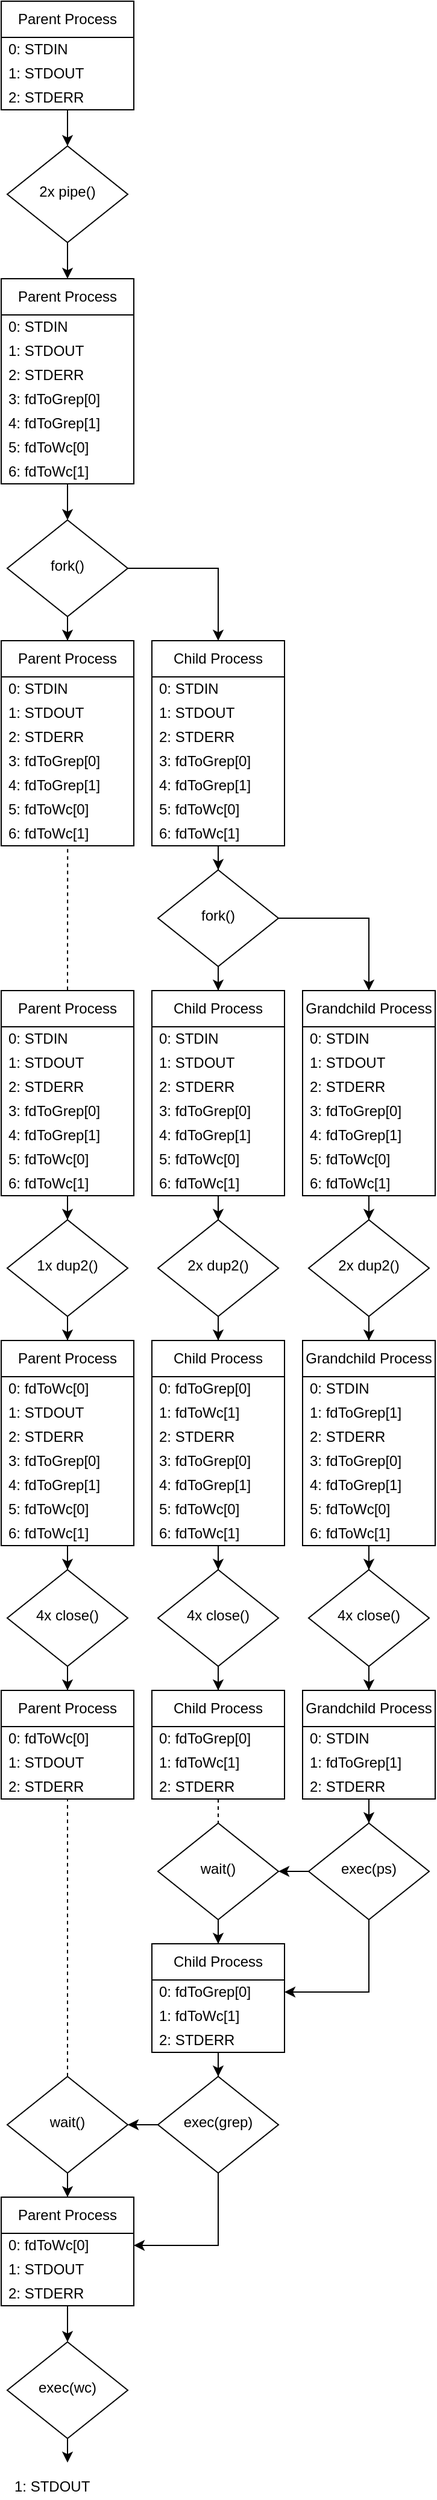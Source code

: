 <mxfile version="24.6.4" type="device">
  <diagram id="C5RBs43oDa-KdzZeNtuy" name="Page-1">
    <mxGraphModel dx="1421" dy="884" grid="1" gridSize="10" guides="1" tooltips="1" connect="1" arrows="1" fold="1" page="1" pageScale="1" pageWidth="827" pageHeight="1169" math="0" shadow="0">
      <root>
        <mxCell id="WIyWlLk6GJQsqaUBKTNV-0" />
        <mxCell id="WIyWlLk6GJQsqaUBKTNV-1" parent="WIyWlLk6GJQsqaUBKTNV-0" />
        <mxCell id="pGIMNmACJ1Vb4tNI5r7O-77" style="edgeStyle=orthogonalEdgeStyle;rounded=0;orthogonalLoop=1;jettySize=auto;html=1;entryX=0.5;entryY=0;entryDx=0;entryDy=0;" edge="1" parent="WIyWlLk6GJQsqaUBKTNV-1" source="WIyWlLk6GJQsqaUBKTNV-10" target="pGIMNmACJ1Vb4tNI5r7O-69">
          <mxGeometry relative="1" as="geometry" />
        </mxCell>
        <mxCell id="pGIMNmACJ1Vb4tNI5r7O-78" style="edgeStyle=orthogonalEdgeStyle;rounded=0;orthogonalLoop=1;jettySize=auto;html=1;entryX=0.5;entryY=0;entryDx=0;entryDy=0;" edge="1" parent="WIyWlLk6GJQsqaUBKTNV-1" source="WIyWlLk6GJQsqaUBKTNV-10" target="pGIMNmACJ1Vb4tNI5r7O-61">
          <mxGeometry relative="1" as="geometry" />
        </mxCell>
        <mxCell id="WIyWlLk6GJQsqaUBKTNV-10" value="fork()" style="rhombus;whiteSpace=wrap;html=1;shadow=0;fontFamily=Helvetica;fontSize=12;align=center;strokeWidth=1;spacing=6;spacingTop=-4;" parent="WIyWlLk6GJQsqaUBKTNV-1" vertex="1">
          <mxGeometry x="20" y="440" width="100" height="80" as="geometry" />
        </mxCell>
        <mxCell id="pGIMNmACJ1Vb4tNI5r7O-79" style="edgeStyle=orthogonalEdgeStyle;rounded=0;orthogonalLoop=1;jettySize=auto;html=1;entryX=0.5;entryY=0;entryDx=0;entryDy=0;" edge="1" parent="WIyWlLk6GJQsqaUBKTNV-1" source="pGIMNmACJ1Vb4tNI5r7O-22" target="pGIMNmACJ1Vb4tNI5r7O-33">
          <mxGeometry relative="1" as="geometry" />
        </mxCell>
        <mxCell id="pGIMNmACJ1Vb4tNI5r7O-22" value="2x pipe() " style="rhombus;whiteSpace=wrap;html=1;shadow=0;fontFamily=Helvetica;fontSize=12;align=center;strokeWidth=1;spacing=6;spacingTop=-4;" vertex="1" parent="WIyWlLk6GJQsqaUBKTNV-1">
          <mxGeometry x="20" y="130" width="100" height="80" as="geometry" />
        </mxCell>
        <mxCell id="pGIMNmACJ1Vb4tNI5r7O-60" style="edgeStyle=orthogonalEdgeStyle;rounded=0;orthogonalLoop=1;jettySize=auto;html=1;entryX=0.5;entryY=0;entryDx=0;entryDy=0;" edge="1" parent="WIyWlLk6GJQsqaUBKTNV-1" source="pGIMNmACJ1Vb4tNI5r7O-33" target="WIyWlLk6GJQsqaUBKTNV-10">
          <mxGeometry relative="1" as="geometry" />
        </mxCell>
        <mxCell id="pGIMNmACJ1Vb4tNI5r7O-33" value="Parent Process" style="swimlane;fontStyle=0;childLayout=stackLayout;horizontal=1;startSize=30;horizontalStack=0;resizeParent=1;resizeParentMax=0;resizeLast=0;collapsible=1;marginBottom=0;whiteSpace=wrap;html=1;" vertex="1" parent="WIyWlLk6GJQsqaUBKTNV-1">
          <mxGeometry x="15" y="240" width="110" height="170" as="geometry">
            <mxRectangle x="444" y="170" width="120" height="30" as="alternateBounds" />
          </mxGeometry>
        </mxCell>
        <mxCell id="pGIMNmACJ1Vb4tNI5r7O-34" value="&lt;div align=&quot;right&quot;&gt;0: STDIN&lt;br&gt;&lt;/div&gt;" style="text;strokeColor=none;fillColor=none;align=left;verticalAlign=middle;spacingLeft=4;spacingRight=4;overflow=hidden;points=[[0,0.5],[1,0.5]];portConstraint=eastwest;rotatable=0;whiteSpace=wrap;html=1;" vertex="1" parent="pGIMNmACJ1Vb4tNI5r7O-33">
          <mxGeometry y="30" width="110" height="20" as="geometry" />
        </mxCell>
        <mxCell id="pGIMNmACJ1Vb4tNI5r7O-36" value="1: STDOUT" style="text;strokeColor=none;fillColor=none;align=left;verticalAlign=middle;spacingLeft=4;spacingRight=4;overflow=hidden;points=[[0,0.5],[1,0.5]];portConstraint=eastwest;rotatable=0;whiteSpace=wrap;html=1;" vertex="1" parent="pGIMNmACJ1Vb4tNI5r7O-33">
          <mxGeometry y="50" width="110" height="20" as="geometry" />
        </mxCell>
        <mxCell id="pGIMNmACJ1Vb4tNI5r7O-37" value="2: STDERR" style="text;strokeColor=none;fillColor=none;align=left;verticalAlign=middle;spacingLeft=4;spacingRight=4;overflow=hidden;points=[[0,0.5],[1,0.5]];portConstraint=eastwest;rotatable=0;whiteSpace=wrap;html=1;" vertex="1" parent="pGIMNmACJ1Vb4tNI5r7O-33">
          <mxGeometry y="70" width="110" height="20" as="geometry" />
        </mxCell>
        <mxCell id="pGIMNmACJ1Vb4tNI5r7O-43" value="3: fdToGrep[0]" style="text;strokeColor=none;fillColor=none;align=left;verticalAlign=middle;spacingLeft=4;spacingRight=4;overflow=hidden;points=[[0,0.5],[1,0.5]];portConstraint=eastwest;rotatable=0;whiteSpace=wrap;html=1;" vertex="1" parent="pGIMNmACJ1Vb4tNI5r7O-33">
          <mxGeometry y="90" width="110" height="20" as="geometry" />
        </mxCell>
        <mxCell id="pGIMNmACJ1Vb4tNI5r7O-49" value="4: fdToGrep[1]" style="text;strokeColor=none;fillColor=none;align=left;verticalAlign=middle;spacingLeft=4;spacingRight=4;overflow=hidden;points=[[0,0.5],[1,0.5]];portConstraint=eastwest;rotatable=0;whiteSpace=wrap;html=1;" vertex="1" parent="pGIMNmACJ1Vb4tNI5r7O-33">
          <mxGeometry y="110" width="110" height="20" as="geometry" />
        </mxCell>
        <mxCell id="pGIMNmACJ1Vb4tNI5r7O-56" value="5: fdToWc[0]" style="text;strokeColor=none;fillColor=none;align=left;verticalAlign=middle;spacingLeft=4;spacingRight=4;overflow=hidden;points=[[0,0.5],[1,0.5]];portConstraint=eastwest;rotatable=0;whiteSpace=wrap;html=1;" vertex="1" parent="pGIMNmACJ1Vb4tNI5r7O-33">
          <mxGeometry y="130" width="110" height="20" as="geometry" />
        </mxCell>
        <mxCell id="pGIMNmACJ1Vb4tNI5r7O-57" value="6: fdToWc[1]" style="text;strokeColor=none;fillColor=none;align=left;verticalAlign=middle;spacingLeft=4;spacingRight=4;overflow=hidden;points=[[0,0.5],[1,0.5]];portConstraint=eastwest;rotatable=0;whiteSpace=wrap;html=1;" vertex="1" parent="pGIMNmACJ1Vb4tNI5r7O-33">
          <mxGeometry y="150" width="110" height="20" as="geometry" />
        </mxCell>
        <mxCell id="pGIMNmACJ1Vb4tNI5r7O-42" style="edgeStyle=orthogonalEdgeStyle;rounded=0;orthogonalLoop=1;jettySize=auto;html=1;entryX=0.5;entryY=0;entryDx=0;entryDy=0;" edge="1" parent="WIyWlLk6GJQsqaUBKTNV-1" source="pGIMNmACJ1Vb4tNI5r7O-38" target="pGIMNmACJ1Vb4tNI5r7O-22">
          <mxGeometry relative="1" as="geometry" />
        </mxCell>
        <mxCell id="pGIMNmACJ1Vb4tNI5r7O-38" value="Parent Process" style="swimlane;fontStyle=0;childLayout=stackLayout;horizontal=1;startSize=30;horizontalStack=0;resizeParent=1;resizeParentMax=0;resizeLast=0;collapsible=1;marginBottom=0;whiteSpace=wrap;html=1;" vertex="1" parent="WIyWlLk6GJQsqaUBKTNV-1">
          <mxGeometry x="15" y="10" width="110" height="90" as="geometry">
            <mxRectangle x="444" y="170" width="120" height="30" as="alternateBounds" />
          </mxGeometry>
        </mxCell>
        <mxCell id="pGIMNmACJ1Vb4tNI5r7O-39" value="&lt;div align=&quot;right&quot;&gt;0: STDIN&lt;br&gt;&lt;/div&gt;" style="text;strokeColor=none;fillColor=none;align=left;verticalAlign=middle;spacingLeft=4;spacingRight=4;overflow=hidden;points=[[0,0.5],[1,0.5]];portConstraint=eastwest;rotatable=0;whiteSpace=wrap;html=1;" vertex="1" parent="pGIMNmACJ1Vb4tNI5r7O-38">
          <mxGeometry y="30" width="110" height="20" as="geometry" />
        </mxCell>
        <mxCell id="pGIMNmACJ1Vb4tNI5r7O-40" value="1: STDOUT" style="text;strokeColor=none;fillColor=none;align=left;verticalAlign=middle;spacingLeft=4;spacingRight=4;overflow=hidden;points=[[0,0.5],[1,0.5]];portConstraint=eastwest;rotatable=0;whiteSpace=wrap;html=1;" vertex="1" parent="pGIMNmACJ1Vb4tNI5r7O-38">
          <mxGeometry y="50" width="110" height="20" as="geometry" />
        </mxCell>
        <mxCell id="pGIMNmACJ1Vb4tNI5r7O-41" value="2: STDERR" style="text;strokeColor=none;fillColor=none;align=left;verticalAlign=middle;spacingLeft=4;spacingRight=4;overflow=hidden;points=[[0,0.5],[1,0.5]];portConstraint=eastwest;rotatable=0;whiteSpace=wrap;html=1;" vertex="1" parent="pGIMNmACJ1Vb4tNI5r7O-38">
          <mxGeometry y="70" width="110" height="20" as="geometry" />
        </mxCell>
        <mxCell id="pGIMNmACJ1Vb4tNI5r7O-61" value="Parent Process" style="swimlane;fontStyle=0;childLayout=stackLayout;horizontal=1;startSize=30;horizontalStack=0;resizeParent=1;resizeParentMax=0;resizeLast=0;collapsible=1;marginBottom=0;whiteSpace=wrap;html=1;" vertex="1" parent="WIyWlLk6GJQsqaUBKTNV-1">
          <mxGeometry x="15" y="540" width="110" height="170" as="geometry">
            <mxRectangle x="444" y="170" width="120" height="30" as="alternateBounds" />
          </mxGeometry>
        </mxCell>
        <mxCell id="pGIMNmACJ1Vb4tNI5r7O-62" value="&lt;div align=&quot;right&quot;&gt;0: STDIN&lt;br&gt;&lt;/div&gt;" style="text;strokeColor=none;fillColor=none;align=left;verticalAlign=middle;spacingLeft=4;spacingRight=4;overflow=hidden;points=[[0,0.5],[1,0.5]];portConstraint=eastwest;rotatable=0;whiteSpace=wrap;html=1;" vertex="1" parent="pGIMNmACJ1Vb4tNI5r7O-61">
          <mxGeometry y="30" width="110" height="20" as="geometry" />
        </mxCell>
        <mxCell id="pGIMNmACJ1Vb4tNI5r7O-63" value="1: STDOUT" style="text;strokeColor=none;fillColor=none;align=left;verticalAlign=middle;spacingLeft=4;spacingRight=4;overflow=hidden;points=[[0,0.5],[1,0.5]];portConstraint=eastwest;rotatable=0;whiteSpace=wrap;html=1;" vertex="1" parent="pGIMNmACJ1Vb4tNI5r7O-61">
          <mxGeometry y="50" width="110" height="20" as="geometry" />
        </mxCell>
        <mxCell id="pGIMNmACJ1Vb4tNI5r7O-64" value="2: STDERR" style="text;strokeColor=none;fillColor=none;align=left;verticalAlign=middle;spacingLeft=4;spacingRight=4;overflow=hidden;points=[[0,0.5],[1,0.5]];portConstraint=eastwest;rotatable=0;whiteSpace=wrap;html=1;" vertex="1" parent="pGIMNmACJ1Vb4tNI5r7O-61">
          <mxGeometry y="70" width="110" height="20" as="geometry" />
        </mxCell>
        <mxCell id="pGIMNmACJ1Vb4tNI5r7O-65" value="3: fdToGrep[0]" style="text;strokeColor=none;fillColor=none;align=left;verticalAlign=middle;spacingLeft=4;spacingRight=4;overflow=hidden;points=[[0,0.5],[1,0.5]];portConstraint=eastwest;rotatable=0;whiteSpace=wrap;html=1;" vertex="1" parent="pGIMNmACJ1Vb4tNI5r7O-61">
          <mxGeometry y="90" width="110" height="20" as="geometry" />
        </mxCell>
        <mxCell id="pGIMNmACJ1Vb4tNI5r7O-66" value="4: fdToGrep[1]" style="text;strokeColor=none;fillColor=none;align=left;verticalAlign=middle;spacingLeft=4;spacingRight=4;overflow=hidden;points=[[0,0.5],[1,0.5]];portConstraint=eastwest;rotatable=0;whiteSpace=wrap;html=1;" vertex="1" parent="pGIMNmACJ1Vb4tNI5r7O-61">
          <mxGeometry y="110" width="110" height="20" as="geometry" />
        </mxCell>
        <mxCell id="pGIMNmACJ1Vb4tNI5r7O-67" value="5: fdToWc[0]" style="text;strokeColor=none;fillColor=none;align=left;verticalAlign=middle;spacingLeft=4;spacingRight=4;overflow=hidden;points=[[0,0.5],[1,0.5]];portConstraint=eastwest;rotatable=0;whiteSpace=wrap;html=1;" vertex="1" parent="pGIMNmACJ1Vb4tNI5r7O-61">
          <mxGeometry y="130" width="110" height="20" as="geometry" />
        </mxCell>
        <mxCell id="pGIMNmACJ1Vb4tNI5r7O-68" value="6: fdToWc[1]" style="text;strokeColor=none;fillColor=none;align=left;verticalAlign=middle;spacingLeft=4;spacingRight=4;overflow=hidden;points=[[0,0.5],[1,0.5]];portConstraint=eastwest;rotatable=0;whiteSpace=wrap;html=1;" vertex="1" parent="pGIMNmACJ1Vb4tNI5r7O-61">
          <mxGeometry y="150" width="110" height="20" as="geometry" />
        </mxCell>
        <mxCell id="pGIMNmACJ1Vb4tNI5r7O-101" style="edgeStyle=orthogonalEdgeStyle;rounded=0;orthogonalLoop=1;jettySize=auto;html=1;entryX=0.5;entryY=0;entryDx=0;entryDy=0;" edge="1" parent="WIyWlLk6GJQsqaUBKTNV-1" source="pGIMNmACJ1Vb4tNI5r7O-69" target="pGIMNmACJ1Vb4tNI5r7O-84">
          <mxGeometry relative="1" as="geometry" />
        </mxCell>
        <mxCell id="pGIMNmACJ1Vb4tNI5r7O-69" value="Child Process" style="swimlane;fontStyle=0;childLayout=stackLayout;horizontal=1;startSize=30;horizontalStack=0;resizeParent=1;resizeParentMax=0;resizeLast=0;collapsible=1;marginBottom=0;whiteSpace=wrap;html=1;" vertex="1" parent="WIyWlLk6GJQsqaUBKTNV-1">
          <mxGeometry x="140" y="540" width="110" height="170" as="geometry">
            <mxRectangle x="444" y="170" width="120" height="30" as="alternateBounds" />
          </mxGeometry>
        </mxCell>
        <mxCell id="pGIMNmACJ1Vb4tNI5r7O-70" value="&lt;div align=&quot;right&quot;&gt;0: STDIN&lt;br&gt;&lt;/div&gt;" style="text;strokeColor=none;fillColor=none;align=left;verticalAlign=middle;spacingLeft=4;spacingRight=4;overflow=hidden;points=[[0,0.5],[1,0.5]];portConstraint=eastwest;rotatable=0;whiteSpace=wrap;html=1;" vertex="1" parent="pGIMNmACJ1Vb4tNI5r7O-69">
          <mxGeometry y="30" width="110" height="20" as="geometry" />
        </mxCell>
        <mxCell id="pGIMNmACJ1Vb4tNI5r7O-71" value="1: STDOUT" style="text;strokeColor=none;fillColor=none;align=left;verticalAlign=middle;spacingLeft=4;spacingRight=4;overflow=hidden;points=[[0,0.5],[1,0.5]];portConstraint=eastwest;rotatable=0;whiteSpace=wrap;html=1;" vertex="1" parent="pGIMNmACJ1Vb4tNI5r7O-69">
          <mxGeometry y="50" width="110" height="20" as="geometry" />
        </mxCell>
        <mxCell id="pGIMNmACJ1Vb4tNI5r7O-72" value="2: STDERR" style="text;strokeColor=none;fillColor=none;align=left;verticalAlign=middle;spacingLeft=4;spacingRight=4;overflow=hidden;points=[[0,0.5],[1,0.5]];portConstraint=eastwest;rotatable=0;whiteSpace=wrap;html=1;" vertex="1" parent="pGIMNmACJ1Vb4tNI5r7O-69">
          <mxGeometry y="70" width="110" height="20" as="geometry" />
        </mxCell>
        <mxCell id="pGIMNmACJ1Vb4tNI5r7O-73" value="3: fdToGrep[0]" style="text;strokeColor=none;fillColor=none;align=left;verticalAlign=middle;spacingLeft=4;spacingRight=4;overflow=hidden;points=[[0,0.5],[1,0.5]];portConstraint=eastwest;rotatable=0;whiteSpace=wrap;html=1;" vertex="1" parent="pGIMNmACJ1Vb4tNI5r7O-69">
          <mxGeometry y="90" width="110" height="20" as="geometry" />
        </mxCell>
        <mxCell id="pGIMNmACJ1Vb4tNI5r7O-74" value="4: fdToGrep[1]" style="text;strokeColor=none;fillColor=none;align=left;verticalAlign=middle;spacingLeft=4;spacingRight=4;overflow=hidden;points=[[0,0.5],[1,0.5]];portConstraint=eastwest;rotatable=0;whiteSpace=wrap;html=1;" vertex="1" parent="pGIMNmACJ1Vb4tNI5r7O-69">
          <mxGeometry y="110" width="110" height="20" as="geometry" />
        </mxCell>
        <mxCell id="pGIMNmACJ1Vb4tNI5r7O-75" value="5: fdToWc[0]" style="text;strokeColor=none;fillColor=none;align=left;verticalAlign=middle;spacingLeft=4;spacingRight=4;overflow=hidden;points=[[0,0.5],[1,0.5]];portConstraint=eastwest;rotatable=0;whiteSpace=wrap;html=1;" vertex="1" parent="pGIMNmACJ1Vb4tNI5r7O-69">
          <mxGeometry y="130" width="110" height="20" as="geometry" />
        </mxCell>
        <mxCell id="pGIMNmACJ1Vb4tNI5r7O-76" value="6: fdToWc[1]" style="text;strokeColor=none;fillColor=none;align=left;verticalAlign=middle;spacingLeft=4;spacingRight=4;overflow=hidden;points=[[0,0.5],[1,0.5]];portConstraint=eastwest;rotatable=0;whiteSpace=wrap;html=1;" vertex="1" parent="pGIMNmACJ1Vb4tNI5r7O-69">
          <mxGeometry y="150" width="110" height="20" as="geometry" />
        </mxCell>
        <mxCell id="pGIMNmACJ1Vb4tNI5r7O-82" style="edgeStyle=orthogonalEdgeStyle;rounded=0;orthogonalLoop=1;jettySize=auto;html=1;entryX=0.5;entryY=0;entryDx=0;entryDy=0;" edge="1" parent="WIyWlLk6GJQsqaUBKTNV-1" source="pGIMNmACJ1Vb4tNI5r7O-84" target="pGIMNmACJ1Vb4tNI5r7O-93">
          <mxGeometry relative="1" as="geometry" />
        </mxCell>
        <mxCell id="pGIMNmACJ1Vb4tNI5r7O-83" style="edgeStyle=orthogonalEdgeStyle;rounded=0;orthogonalLoop=1;jettySize=auto;html=1;entryX=0.5;entryY=0;entryDx=0;entryDy=0;" edge="1" parent="WIyWlLk6GJQsqaUBKTNV-1" source="pGIMNmACJ1Vb4tNI5r7O-84" target="pGIMNmACJ1Vb4tNI5r7O-85">
          <mxGeometry relative="1" as="geometry" />
        </mxCell>
        <mxCell id="pGIMNmACJ1Vb4tNI5r7O-84" value="fork()" style="rhombus;whiteSpace=wrap;html=1;shadow=0;fontFamily=Helvetica;fontSize=12;align=center;strokeWidth=1;spacing=6;spacingTop=-4;" vertex="1" parent="WIyWlLk6GJQsqaUBKTNV-1">
          <mxGeometry x="145" y="730" width="100" height="80" as="geometry" />
        </mxCell>
        <mxCell id="pGIMNmACJ1Vb4tNI5r7O-139" style="edgeStyle=orthogonalEdgeStyle;rounded=0;orthogonalLoop=1;jettySize=auto;html=1;entryX=0.5;entryY=0;entryDx=0;entryDy=0;" edge="1" parent="WIyWlLk6GJQsqaUBKTNV-1" source="pGIMNmACJ1Vb4tNI5r7O-85" target="pGIMNmACJ1Vb4tNI5r7O-137">
          <mxGeometry relative="1" as="geometry" />
        </mxCell>
        <mxCell id="pGIMNmACJ1Vb4tNI5r7O-85" value="Child Process" style="swimlane;fontStyle=0;childLayout=stackLayout;horizontal=1;startSize=30;horizontalStack=0;resizeParent=1;resizeParentMax=0;resizeLast=0;collapsible=1;marginBottom=0;whiteSpace=wrap;html=1;" vertex="1" parent="WIyWlLk6GJQsqaUBKTNV-1">
          <mxGeometry x="140" y="830" width="110" height="170" as="geometry">
            <mxRectangle x="444" y="170" width="120" height="30" as="alternateBounds" />
          </mxGeometry>
        </mxCell>
        <mxCell id="pGIMNmACJ1Vb4tNI5r7O-86" value="&lt;div align=&quot;right&quot;&gt;0: STDIN&lt;br&gt;&lt;/div&gt;" style="text;strokeColor=none;fillColor=none;align=left;verticalAlign=middle;spacingLeft=4;spacingRight=4;overflow=hidden;points=[[0,0.5],[1,0.5]];portConstraint=eastwest;rotatable=0;whiteSpace=wrap;html=1;" vertex="1" parent="pGIMNmACJ1Vb4tNI5r7O-85">
          <mxGeometry y="30" width="110" height="20" as="geometry" />
        </mxCell>
        <mxCell id="pGIMNmACJ1Vb4tNI5r7O-87" value="1: STDOUT" style="text;strokeColor=none;fillColor=none;align=left;verticalAlign=middle;spacingLeft=4;spacingRight=4;overflow=hidden;points=[[0,0.5],[1,0.5]];portConstraint=eastwest;rotatable=0;whiteSpace=wrap;html=1;" vertex="1" parent="pGIMNmACJ1Vb4tNI5r7O-85">
          <mxGeometry y="50" width="110" height="20" as="geometry" />
        </mxCell>
        <mxCell id="pGIMNmACJ1Vb4tNI5r7O-88" value="2: STDERR" style="text;strokeColor=none;fillColor=none;align=left;verticalAlign=middle;spacingLeft=4;spacingRight=4;overflow=hidden;points=[[0,0.5],[1,0.5]];portConstraint=eastwest;rotatable=0;whiteSpace=wrap;html=1;" vertex="1" parent="pGIMNmACJ1Vb4tNI5r7O-85">
          <mxGeometry y="70" width="110" height="20" as="geometry" />
        </mxCell>
        <mxCell id="pGIMNmACJ1Vb4tNI5r7O-89" value="3: fdToGrep[0]" style="text;strokeColor=none;fillColor=none;align=left;verticalAlign=middle;spacingLeft=4;spacingRight=4;overflow=hidden;points=[[0,0.5],[1,0.5]];portConstraint=eastwest;rotatable=0;whiteSpace=wrap;html=1;" vertex="1" parent="pGIMNmACJ1Vb4tNI5r7O-85">
          <mxGeometry y="90" width="110" height="20" as="geometry" />
        </mxCell>
        <mxCell id="pGIMNmACJ1Vb4tNI5r7O-90" value="4: fdToGrep[1]" style="text;strokeColor=none;fillColor=none;align=left;verticalAlign=middle;spacingLeft=4;spacingRight=4;overflow=hidden;points=[[0,0.5],[1,0.5]];portConstraint=eastwest;rotatable=0;whiteSpace=wrap;html=1;" vertex="1" parent="pGIMNmACJ1Vb4tNI5r7O-85">
          <mxGeometry y="110" width="110" height="20" as="geometry" />
        </mxCell>
        <mxCell id="pGIMNmACJ1Vb4tNI5r7O-91" value="5: fdToWc[0]" style="text;strokeColor=none;fillColor=none;align=left;verticalAlign=middle;spacingLeft=4;spacingRight=4;overflow=hidden;points=[[0,0.5],[1,0.5]];portConstraint=eastwest;rotatable=0;whiteSpace=wrap;html=1;" vertex="1" parent="pGIMNmACJ1Vb4tNI5r7O-85">
          <mxGeometry y="130" width="110" height="20" as="geometry" />
        </mxCell>
        <mxCell id="pGIMNmACJ1Vb4tNI5r7O-92" value="6: fdToWc[1]" style="text;strokeColor=none;fillColor=none;align=left;verticalAlign=middle;spacingLeft=4;spacingRight=4;overflow=hidden;points=[[0,0.5],[1,0.5]];portConstraint=eastwest;rotatable=0;whiteSpace=wrap;html=1;" vertex="1" parent="pGIMNmACJ1Vb4tNI5r7O-85">
          <mxGeometry y="150" width="110" height="20" as="geometry" />
        </mxCell>
        <mxCell id="pGIMNmACJ1Vb4tNI5r7O-140" style="edgeStyle=orthogonalEdgeStyle;rounded=0;orthogonalLoop=1;jettySize=auto;html=1;entryX=0.5;entryY=0;entryDx=0;entryDy=0;" edge="1" parent="WIyWlLk6GJQsqaUBKTNV-1" source="pGIMNmACJ1Vb4tNI5r7O-93" target="pGIMNmACJ1Vb4tNI5r7O-138">
          <mxGeometry relative="1" as="geometry" />
        </mxCell>
        <mxCell id="pGIMNmACJ1Vb4tNI5r7O-93" value="&lt;div&gt;Grandchild Process&lt;/div&gt;" style="swimlane;fontStyle=0;childLayout=stackLayout;horizontal=1;startSize=30;horizontalStack=0;resizeParent=1;resizeParentMax=0;resizeLast=0;collapsible=1;marginBottom=0;whiteSpace=wrap;html=1;" vertex="1" parent="WIyWlLk6GJQsqaUBKTNV-1">
          <mxGeometry x="265" y="830" width="110" height="170" as="geometry">
            <mxRectangle x="444" y="170" width="120" height="30" as="alternateBounds" />
          </mxGeometry>
        </mxCell>
        <mxCell id="pGIMNmACJ1Vb4tNI5r7O-94" value="&lt;div align=&quot;right&quot;&gt;0: STDIN&lt;br&gt;&lt;/div&gt;" style="text;strokeColor=none;fillColor=none;align=left;verticalAlign=middle;spacingLeft=4;spacingRight=4;overflow=hidden;points=[[0,0.5],[1,0.5]];portConstraint=eastwest;rotatable=0;whiteSpace=wrap;html=1;" vertex="1" parent="pGIMNmACJ1Vb4tNI5r7O-93">
          <mxGeometry y="30" width="110" height="20" as="geometry" />
        </mxCell>
        <mxCell id="pGIMNmACJ1Vb4tNI5r7O-95" value="1: STDOUT" style="text;strokeColor=none;fillColor=none;align=left;verticalAlign=middle;spacingLeft=4;spacingRight=4;overflow=hidden;points=[[0,0.5],[1,0.5]];portConstraint=eastwest;rotatable=0;whiteSpace=wrap;html=1;" vertex="1" parent="pGIMNmACJ1Vb4tNI5r7O-93">
          <mxGeometry y="50" width="110" height="20" as="geometry" />
        </mxCell>
        <mxCell id="pGIMNmACJ1Vb4tNI5r7O-96" value="2: STDERR" style="text;strokeColor=none;fillColor=none;align=left;verticalAlign=middle;spacingLeft=4;spacingRight=4;overflow=hidden;points=[[0,0.5],[1,0.5]];portConstraint=eastwest;rotatable=0;whiteSpace=wrap;html=1;" vertex="1" parent="pGIMNmACJ1Vb4tNI5r7O-93">
          <mxGeometry y="70" width="110" height="20" as="geometry" />
        </mxCell>
        <mxCell id="pGIMNmACJ1Vb4tNI5r7O-97" value="3: fdToGrep[0]" style="text;strokeColor=none;fillColor=none;align=left;verticalAlign=middle;spacingLeft=4;spacingRight=4;overflow=hidden;points=[[0,0.5],[1,0.5]];portConstraint=eastwest;rotatable=0;whiteSpace=wrap;html=1;" vertex="1" parent="pGIMNmACJ1Vb4tNI5r7O-93">
          <mxGeometry y="90" width="110" height="20" as="geometry" />
        </mxCell>
        <mxCell id="pGIMNmACJ1Vb4tNI5r7O-98" value="4: fdToGrep[1]" style="text;strokeColor=none;fillColor=none;align=left;verticalAlign=middle;spacingLeft=4;spacingRight=4;overflow=hidden;points=[[0,0.5],[1,0.5]];portConstraint=eastwest;rotatable=0;whiteSpace=wrap;html=1;" vertex="1" parent="pGIMNmACJ1Vb4tNI5r7O-93">
          <mxGeometry y="110" width="110" height="20" as="geometry" />
        </mxCell>
        <mxCell id="pGIMNmACJ1Vb4tNI5r7O-99" value="5: fdToWc[0]" style="text;strokeColor=none;fillColor=none;align=left;verticalAlign=middle;spacingLeft=4;spacingRight=4;overflow=hidden;points=[[0,0.5],[1,0.5]];portConstraint=eastwest;rotatable=0;whiteSpace=wrap;html=1;" vertex="1" parent="pGIMNmACJ1Vb4tNI5r7O-93">
          <mxGeometry y="130" width="110" height="20" as="geometry" />
        </mxCell>
        <mxCell id="pGIMNmACJ1Vb4tNI5r7O-100" value="6: fdToWc[1]" style="text;strokeColor=none;fillColor=none;align=left;verticalAlign=middle;spacingLeft=4;spacingRight=4;overflow=hidden;points=[[0,0.5],[1,0.5]];portConstraint=eastwest;rotatable=0;whiteSpace=wrap;html=1;" vertex="1" parent="pGIMNmACJ1Vb4tNI5r7O-93">
          <mxGeometry y="150" width="110" height="20" as="geometry" />
        </mxCell>
        <mxCell id="pGIMNmACJ1Vb4tNI5r7O-136" style="edgeStyle=orthogonalEdgeStyle;rounded=0;orthogonalLoop=1;jettySize=auto;html=1;entryX=0.5;entryY=0;entryDx=0;entryDy=0;" edge="1" parent="WIyWlLk6GJQsqaUBKTNV-1" source="pGIMNmACJ1Vb4tNI5r7O-102" target="pGIMNmACJ1Vb4tNI5r7O-135">
          <mxGeometry relative="1" as="geometry" />
        </mxCell>
        <mxCell id="pGIMNmACJ1Vb4tNI5r7O-102" value="Parent Process" style="swimlane;fontStyle=0;childLayout=stackLayout;horizontal=1;startSize=30;horizontalStack=0;resizeParent=1;resizeParentMax=0;resizeLast=0;collapsible=1;marginBottom=0;whiteSpace=wrap;html=1;" vertex="1" parent="WIyWlLk6GJQsqaUBKTNV-1">
          <mxGeometry x="15" y="830" width="110" height="170" as="geometry">
            <mxRectangle x="444" y="170" width="120" height="30" as="alternateBounds" />
          </mxGeometry>
        </mxCell>
        <mxCell id="pGIMNmACJ1Vb4tNI5r7O-103" value="&lt;div align=&quot;right&quot;&gt;0: STDIN&lt;br&gt;&lt;/div&gt;" style="text;strokeColor=none;fillColor=none;align=left;verticalAlign=middle;spacingLeft=4;spacingRight=4;overflow=hidden;points=[[0,0.5],[1,0.5]];portConstraint=eastwest;rotatable=0;whiteSpace=wrap;html=1;" vertex="1" parent="pGIMNmACJ1Vb4tNI5r7O-102">
          <mxGeometry y="30" width="110" height="20" as="geometry" />
        </mxCell>
        <mxCell id="pGIMNmACJ1Vb4tNI5r7O-104" value="1: STDOUT" style="text;strokeColor=none;fillColor=none;align=left;verticalAlign=middle;spacingLeft=4;spacingRight=4;overflow=hidden;points=[[0,0.5],[1,0.5]];portConstraint=eastwest;rotatable=0;whiteSpace=wrap;html=1;" vertex="1" parent="pGIMNmACJ1Vb4tNI5r7O-102">
          <mxGeometry y="50" width="110" height="20" as="geometry" />
        </mxCell>
        <mxCell id="pGIMNmACJ1Vb4tNI5r7O-105" value="2: STDERR" style="text;strokeColor=none;fillColor=none;align=left;verticalAlign=middle;spacingLeft=4;spacingRight=4;overflow=hidden;points=[[0,0.5],[1,0.5]];portConstraint=eastwest;rotatable=0;whiteSpace=wrap;html=1;" vertex="1" parent="pGIMNmACJ1Vb4tNI5r7O-102">
          <mxGeometry y="70" width="110" height="20" as="geometry" />
        </mxCell>
        <mxCell id="pGIMNmACJ1Vb4tNI5r7O-106" value="3: fdToGrep[0]" style="text;strokeColor=none;fillColor=none;align=left;verticalAlign=middle;spacingLeft=4;spacingRight=4;overflow=hidden;points=[[0,0.5],[1,0.5]];portConstraint=eastwest;rotatable=0;whiteSpace=wrap;html=1;" vertex="1" parent="pGIMNmACJ1Vb4tNI5r7O-102">
          <mxGeometry y="90" width="110" height="20" as="geometry" />
        </mxCell>
        <mxCell id="pGIMNmACJ1Vb4tNI5r7O-107" value="4: fdToGrep[1]" style="text;strokeColor=none;fillColor=none;align=left;verticalAlign=middle;spacingLeft=4;spacingRight=4;overflow=hidden;points=[[0,0.5],[1,0.5]];portConstraint=eastwest;rotatable=0;whiteSpace=wrap;html=1;" vertex="1" parent="pGIMNmACJ1Vb4tNI5r7O-102">
          <mxGeometry y="110" width="110" height="20" as="geometry" />
        </mxCell>
        <mxCell id="pGIMNmACJ1Vb4tNI5r7O-108" value="5: fdToWc[0]" style="text;strokeColor=none;fillColor=none;align=left;verticalAlign=middle;spacingLeft=4;spacingRight=4;overflow=hidden;points=[[0,0.5],[1,0.5]];portConstraint=eastwest;rotatable=0;whiteSpace=wrap;html=1;" vertex="1" parent="pGIMNmACJ1Vb4tNI5r7O-102">
          <mxGeometry y="130" width="110" height="20" as="geometry" />
        </mxCell>
        <mxCell id="pGIMNmACJ1Vb4tNI5r7O-109" value="6: fdToWc[1]" style="text;strokeColor=none;fillColor=none;align=left;verticalAlign=middle;spacingLeft=4;spacingRight=4;overflow=hidden;points=[[0,0.5],[1,0.5]];portConstraint=eastwest;rotatable=0;whiteSpace=wrap;html=1;" vertex="1" parent="pGIMNmACJ1Vb4tNI5r7O-102">
          <mxGeometry y="150" width="110" height="20" as="geometry" />
        </mxCell>
        <mxCell id="pGIMNmACJ1Vb4tNI5r7O-110" value="" style="endArrow=none;dashed=1;html=1;rounded=0;entryX=0.5;entryY=0;entryDx=0;entryDy=0;exitX=0.501;exitY=1.129;exitDx=0;exitDy=0;exitPerimeter=0;" edge="1" parent="WIyWlLk6GJQsqaUBKTNV-1" source="pGIMNmACJ1Vb4tNI5r7O-68" target="pGIMNmACJ1Vb4tNI5r7O-102">
          <mxGeometry width="50" height="50" relative="1" as="geometry">
            <mxPoint x="60" y="795" as="sourcePoint" />
            <mxPoint x="110" y="745" as="targetPoint" />
          </mxGeometry>
        </mxCell>
        <mxCell id="pGIMNmACJ1Vb4tNI5r7O-177" style="edgeStyle=orthogonalEdgeStyle;rounded=0;orthogonalLoop=1;jettySize=auto;html=1;entryX=0.5;entryY=0;entryDx=0;entryDy=0;" edge="1" parent="WIyWlLk6GJQsqaUBKTNV-1" source="pGIMNmACJ1Vb4tNI5r7O-111" target="pGIMNmACJ1Vb4tNI5r7O-173">
          <mxGeometry relative="1" as="geometry" />
        </mxCell>
        <mxCell id="pGIMNmACJ1Vb4tNI5r7O-111" value="Child Process" style="swimlane;fontStyle=0;childLayout=stackLayout;horizontal=1;startSize=30;horizontalStack=0;resizeParent=1;resizeParentMax=0;resizeLast=0;collapsible=1;marginBottom=0;whiteSpace=wrap;html=1;" vertex="1" parent="WIyWlLk6GJQsqaUBKTNV-1">
          <mxGeometry x="140" y="1120" width="110" height="170" as="geometry">
            <mxRectangle x="444" y="170" width="120" height="30" as="alternateBounds" />
          </mxGeometry>
        </mxCell>
        <mxCell id="pGIMNmACJ1Vb4tNI5r7O-112" value="0: fdToGrep[0]" style="text;strokeColor=none;fillColor=none;align=left;verticalAlign=middle;spacingLeft=4;spacingRight=4;overflow=hidden;points=[[0,0.5],[1,0.5]];portConstraint=eastwest;rotatable=0;whiteSpace=wrap;html=1;" vertex="1" parent="pGIMNmACJ1Vb4tNI5r7O-111">
          <mxGeometry y="30" width="110" height="20" as="geometry" />
        </mxCell>
        <mxCell id="pGIMNmACJ1Vb4tNI5r7O-113" value="1: fdToWc[1]" style="text;strokeColor=none;fillColor=none;align=left;verticalAlign=middle;spacingLeft=4;spacingRight=4;overflow=hidden;points=[[0,0.5],[1,0.5]];portConstraint=eastwest;rotatable=0;whiteSpace=wrap;html=1;" vertex="1" parent="pGIMNmACJ1Vb4tNI5r7O-111">
          <mxGeometry y="50" width="110" height="20" as="geometry" />
        </mxCell>
        <mxCell id="pGIMNmACJ1Vb4tNI5r7O-114" value="2: STDERR" style="text;strokeColor=none;fillColor=none;align=left;verticalAlign=middle;spacingLeft=4;spacingRight=4;overflow=hidden;points=[[0,0.5],[1,0.5]];portConstraint=eastwest;rotatable=0;whiteSpace=wrap;html=1;" vertex="1" parent="pGIMNmACJ1Vb4tNI5r7O-111">
          <mxGeometry y="70" width="110" height="20" as="geometry" />
        </mxCell>
        <mxCell id="pGIMNmACJ1Vb4tNI5r7O-115" value="3: fdToGrep[0]" style="text;strokeColor=none;fillColor=none;align=left;verticalAlign=middle;spacingLeft=4;spacingRight=4;overflow=hidden;points=[[0,0.5],[1,0.5]];portConstraint=eastwest;rotatable=0;whiteSpace=wrap;html=1;" vertex="1" parent="pGIMNmACJ1Vb4tNI5r7O-111">
          <mxGeometry y="90" width="110" height="20" as="geometry" />
        </mxCell>
        <mxCell id="pGIMNmACJ1Vb4tNI5r7O-116" value="4: fdToGrep[1]" style="text;strokeColor=none;fillColor=none;align=left;verticalAlign=middle;spacingLeft=4;spacingRight=4;overflow=hidden;points=[[0,0.5],[1,0.5]];portConstraint=eastwest;rotatable=0;whiteSpace=wrap;html=1;" vertex="1" parent="pGIMNmACJ1Vb4tNI5r7O-111">
          <mxGeometry y="110" width="110" height="20" as="geometry" />
        </mxCell>
        <mxCell id="pGIMNmACJ1Vb4tNI5r7O-117" value="5: fdToWc[0]" style="text;strokeColor=none;fillColor=none;align=left;verticalAlign=middle;spacingLeft=4;spacingRight=4;overflow=hidden;points=[[0,0.5],[1,0.5]];portConstraint=eastwest;rotatable=0;whiteSpace=wrap;html=1;" vertex="1" parent="pGIMNmACJ1Vb4tNI5r7O-111">
          <mxGeometry y="130" width="110" height="20" as="geometry" />
        </mxCell>
        <mxCell id="pGIMNmACJ1Vb4tNI5r7O-118" value="6: fdToWc[1]" style="text;strokeColor=none;fillColor=none;align=left;verticalAlign=middle;spacingLeft=4;spacingRight=4;overflow=hidden;points=[[0,0.5],[1,0.5]];portConstraint=eastwest;rotatable=0;whiteSpace=wrap;html=1;" vertex="1" parent="pGIMNmACJ1Vb4tNI5r7O-111">
          <mxGeometry y="150" width="110" height="20" as="geometry" />
        </mxCell>
        <mxCell id="pGIMNmACJ1Vb4tNI5r7O-178" style="edgeStyle=orthogonalEdgeStyle;rounded=0;orthogonalLoop=1;jettySize=auto;html=1;entryX=0.5;entryY=0;entryDx=0;entryDy=0;" edge="1" parent="WIyWlLk6GJQsqaUBKTNV-1" source="pGIMNmACJ1Vb4tNI5r7O-119" target="pGIMNmACJ1Vb4tNI5r7O-175">
          <mxGeometry relative="1" as="geometry" />
        </mxCell>
        <mxCell id="pGIMNmACJ1Vb4tNI5r7O-119" value="&lt;div&gt;Grandchild Process&lt;/div&gt;" style="swimlane;fontStyle=0;childLayout=stackLayout;horizontal=1;startSize=30;horizontalStack=0;resizeParent=1;resizeParentMax=0;resizeLast=0;collapsible=1;marginBottom=0;whiteSpace=wrap;html=1;" vertex="1" parent="WIyWlLk6GJQsqaUBKTNV-1">
          <mxGeometry x="265" y="1120" width="110" height="170" as="geometry">
            <mxRectangle x="444" y="170" width="120" height="30" as="alternateBounds" />
          </mxGeometry>
        </mxCell>
        <mxCell id="pGIMNmACJ1Vb4tNI5r7O-120" value="&lt;div align=&quot;right&quot;&gt;0: STDIN&lt;br&gt;&lt;/div&gt;" style="text;strokeColor=none;fillColor=none;align=left;verticalAlign=middle;spacingLeft=4;spacingRight=4;overflow=hidden;points=[[0,0.5],[1,0.5]];portConstraint=eastwest;rotatable=0;whiteSpace=wrap;html=1;" vertex="1" parent="pGIMNmACJ1Vb4tNI5r7O-119">
          <mxGeometry y="30" width="110" height="20" as="geometry" />
        </mxCell>
        <mxCell id="pGIMNmACJ1Vb4tNI5r7O-121" value="1: fdToGrep[1]" style="text;strokeColor=none;fillColor=none;align=left;verticalAlign=middle;spacingLeft=4;spacingRight=4;overflow=hidden;points=[[0,0.5],[1,0.5]];portConstraint=eastwest;rotatable=0;whiteSpace=wrap;html=1;" vertex="1" parent="pGIMNmACJ1Vb4tNI5r7O-119">
          <mxGeometry y="50" width="110" height="20" as="geometry" />
        </mxCell>
        <mxCell id="pGIMNmACJ1Vb4tNI5r7O-122" value="2: STDERR" style="text;strokeColor=none;fillColor=none;align=left;verticalAlign=middle;spacingLeft=4;spacingRight=4;overflow=hidden;points=[[0,0.5],[1,0.5]];portConstraint=eastwest;rotatable=0;whiteSpace=wrap;html=1;" vertex="1" parent="pGIMNmACJ1Vb4tNI5r7O-119">
          <mxGeometry y="70" width="110" height="20" as="geometry" />
        </mxCell>
        <mxCell id="pGIMNmACJ1Vb4tNI5r7O-123" value="3: fdToGrep[0]" style="text;strokeColor=none;fillColor=none;align=left;verticalAlign=middle;spacingLeft=4;spacingRight=4;overflow=hidden;points=[[0,0.5],[1,0.5]];portConstraint=eastwest;rotatable=0;whiteSpace=wrap;html=1;" vertex="1" parent="pGIMNmACJ1Vb4tNI5r7O-119">
          <mxGeometry y="90" width="110" height="20" as="geometry" />
        </mxCell>
        <mxCell id="pGIMNmACJ1Vb4tNI5r7O-124" value="4: fdToGrep[1]" style="text;strokeColor=none;fillColor=none;align=left;verticalAlign=middle;spacingLeft=4;spacingRight=4;overflow=hidden;points=[[0,0.5],[1,0.5]];portConstraint=eastwest;rotatable=0;whiteSpace=wrap;html=1;" vertex="1" parent="pGIMNmACJ1Vb4tNI5r7O-119">
          <mxGeometry y="110" width="110" height="20" as="geometry" />
        </mxCell>
        <mxCell id="pGIMNmACJ1Vb4tNI5r7O-125" value="5: fdToWc[0]" style="text;strokeColor=none;fillColor=none;align=left;verticalAlign=middle;spacingLeft=4;spacingRight=4;overflow=hidden;points=[[0,0.5],[1,0.5]];portConstraint=eastwest;rotatable=0;whiteSpace=wrap;html=1;" vertex="1" parent="pGIMNmACJ1Vb4tNI5r7O-119">
          <mxGeometry y="130" width="110" height="20" as="geometry" />
        </mxCell>
        <mxCell id="pGIMNmACJ1Vb4tNI5r7O-126" value="6: fdToWc[1]" style="text;strokeColor=none;fillColor=none;align=left;verticalAlign=middle;spacingLeft=4;spacingRight=4;overflow=hidden;points=[[0,0.5],[1,0.5]];portConstraint=eastwest;rotatable=0;whiteSpace=wrap;html=1;" vertex="1" parent="pGIMNmACJ1Vb4tNI5r7O-119">
          <mxGeometry y="150" width="110" height="20" as="geometry" />
        </mxCell>
        <mxCell id="pGIMNmACJ1Vb4tNI5r7O-176" style="edgeStyle=orthogonalEdgeStyle;rounded=0;orthogonalLoop=1;jettySize=auto;html=1;entryX=0.5;entryY=0;entryDx=0;entryDy=0;" edge="1" parent="WIyWlLk6GJQsqaUBKTNV-1" source="pGIMNmACJ1Vb4tNI5r7O-127" target="pGIMNmACJ1Vb4tNI5r7O-171">
          <mxGeometry relative="1" as="geometry" />
        </mxCell>
        <mxCell id="pGIMNmACJ1Vb4tNI5r7O-127" value="Parent Process" style="swimlane;fontStyle=0;childLayout=stackLayout;horizontal=1;startSize=30;horizontalStack=0;resizeParent=1;resizeParentMax=0;resizeLast=0;collapsible=1;marginBottom=0;whiteSpace=wrap;html=1;" vertex="1" parent="WIyWlLk6GJQsqaUBKTNV-1">
          <mxGeometry x="15" y="1120" width="110" height="170" as="geometry">
            <mxRectangle x="444" y="170" width="120" height="30" as="alternateBounds" />
          </mxGeometry>
        </mxCell>
        <mxCell id="pGIMNmACJ1Vb4tNI5r7O-128" value="0: fdToWc[0]" style="text;strokeColor=none;fillColor=none;align=left;verticalAlign=middle;spacingLeft=4;spacingRight=4;overflow=hidden;points=[[0,0.5],[1,0.5]];portConstraint=eastwest;rotatable=0;whiteSpace=wrap;html=1;" vertex="1" parent="pGIMNmACJ1Vb4tNI5r7O-127">
          <mxGeometry y="30" width="110" height="20" as="geometry" />
        </mxCell>
        <mxCell id="pGIMNmACJ1Vb4tNI5r7O-129" value="1: STDOUT" style="text;strokeColor=none;fillColor=none;align=left;verticalAlign=middle;spacingLeft=4;spacingRight=4;overflow=hidden;points=[[0,0.5],[1,0.5]];portConstraint=eastwest;rotatable=0;whiteSpace=wrap;html=1;" vertex="1" parent="pGIMNmACJ1Vb4tNI5r7O-127">
          <mxGeometry y="50" width="110" height="20" as="geometry" />
        </mxCell>
        <mxCell id="pGIMNmACJ1Vb4tNI5r7O-130" value="2: STDERR" style="text;strokeColor=none;fillColor=none;align=left;verticalAlign=middle;spacingLeft=4;spacingRight=4;overflow=hidden;points=[[0,0.5],[1,0.5]];portConstraint=eastwest;rotatable=0;whiteSpace=wrap;html=1;" vertex="1" parent="pGIMNmACJ1Vb4tNI5r7O-127">
          <mxGeometry y="70" width="110" height="20" as="geometry" />
        </mxCell>
        <mxCell id="pGIMNmACJ1Vb4tNI5r7O-131" value="3: fdToGrep[0]" style="text;strokeColor=none;fillColor=none;align=left;verticalAlign=middle;spacingLeft=4;spacingRight=4;overflow=hidden;points=[[0,0.5],[1,0.5]];portConstraint=eastwest;rotatable=0;whiteSpace=wrap;html=1;" vertex="1" parent="pGIMNmACJ1Vb4tNI5r7O-127">
          <mxGeometry y="90" width="110" height="20" as="geometry" />
        </mxCell>
        <mxCell id="pGIMNmACJ1Vb4tNI5r7O-132" value="4: fdToGrep[1]" style="text;strokeColor=none;fillColor=none;align=left;verticalAlign=middle;spacingLeft=4;spacingRight=4;overflow=hidden;points=[[0,0.5],[1,0.5]];portConstraint=eastwest;rotatable=0;whiteSpace=wrap;html=1;" vertex="1" parent="pGIMNmACJ1Vb4tNI5r7O-127">
          <mxGeometry y="110" width="110" height="20" as="geometry" />
        </mxCell>
        <mxCell id="pGIMNmACJ1Vb4tNI5r7O-133" value="5: fdToWc[0]" style="text;strokeColor=none;fillColor=none;align=left;verticalAlign=middle;spacingLeft=4;spacingRight=4;overflow=hidden;points=[[0,0.5],[1,0.5]];portConstraint=eastwest;rotatable=0;whiteSpace=wrap;html=1;" vertex="1" parent="pGIMNmACJ1Vb4tNI5r7O-127">
          <mxGeometry y="130" width="110" height="20" as="geometry" />
        </mxCell>
        <mxCell id="pGIMNmACJ1Vb4tNI5r7O-134" value="6: fdToWc[1]" style="text;strokeColor=none;fillColor=none;align=left;verticalAlign=middle;spacingLeft=4;spacingRight=4;overflow=hidden;points=[[0,0.5],[1,0.5]];portConstraint=eastwest;rotatable=0;whiteSpace=wrap;html=1;" vertex="1" parent="pGIMNmACJ1Vb4tNI5r7O-127">
          <mxGeometry y="150" width="110" height="20" as="geometry" />
        </mxCell>
        <mxCell id="pGIMNmACJ1Vb4tNI5r7O-143" style="edgeStyle=orthogonalEdgeStyle;rounded=0;orthogonalLoop=1;jettySize=auto;html=1;entryX=0.5;entryY=0;entryDx=0;entryDy=0;" edge="1" parent="WIyWlLk6GJQsqaUBKTNV-1" source="pGIMNmACJ1Vb4tNI5r7O-135" target="pGIMNmACJ1Vb4tNI5r7O-127">
          <mxGeometry relative="1" as="geometry" />
        </mxCell>
        <mxCell id="pGIMNmACJ1Vb4tNI5r7O-135" value="1x dup2()" style="rhombus;whiteSpace=wrap;html=1;shadow=0;fontFamily=Helvetica;fontSize=12;align=center;strokeWidth=1;spacing=6;spacingTop=-4;" vertex="1" parent="WIyWlLk6GJQsqaUBKTNV-1">
          <mxGeometry x="20" y="1020" width="100" height="80" as="geometry" />
        </mxCell>
        <mxCell id="pGIMNmACJ1Vb4tNI5r7O-144" style="edgeStyle=orthogonalEdgeStyle;rounded=0;orthogonalLoop=1;jettySize=auto;html=1;entryX=0.5;entryY=0;entryDx=0;entryDy=0;" edge="1" parent="WIyWlLk6GJQsqaUBKTNV-1" source="pGIMNmACJ1Vb4tNI5r7O-137" target="pGIMNmACJ1Vb4tNI5r7O-111">
          <mxGeometry relative="1" as="geometry" />
        </mxCell>
        <mxCell id="pGIMNmACJ1Vb4tNI5r7O-137" value="2x dup2()" style="rhombus;whiteSpace=wrap;html=1;shadow=0;fontFamily=Helvetica;fontSize=12;align=center;strokeWidth=1;spacing=6;spacingTop=-4;" vertex="1" parent="WIyWlLk6GJQsqaUBKTNV-1">
          <mxGeometry x="145" y="1020" width="100" height="80" as="geometry" />
        </mxCell>
        <mxCell id="pGIMNmACJ1Vb4tNI5r7O-145" style="edgeStyle=orthogonalEdgeStyle;rounded=0;orthogonalLoop=1;jettySize=auto;html=1;entryX=0.5;entryY=0;entryDx=0;entryDy=0;" edge="1" parent="WIyWlLk6GJQsqaUBKTNV-1" source="pGIMNmACJ1Vb4tNI5r7O-138" target="pGIMNmACJ1Vb4tNI5r7O-119">
          <mxGeometry relative="1" as="geometry" />
        </mxCell>
        <mxCell id="pGIMNmACJ1Vb4tNI5r7O-138" value="2x dup2()" style="rhombus;whiteSpace=wrap;html=1;shadow=0;fontFamily=Helvetica;fontSize=12;align=center;strokeWidth=1;spacing=6;spacingTop=-4;" vertex="1" parent="WIyWlLk6GJQsqaUBKTNV-1">
          <mxGeometry x="270" y="1020" width="100" height="80" as="geometry" />
        </mxCell>
        <mxCell id="pGIMNmACJ1Vb4tNI5r7O-229" style="edgeStyle=orthogonalEdgeStyle;rounded=0;orthogonalLoop=1;jettySize=auto;html=1;entryX=0.5;entryY=0;entryDx=0;entryDy=0;" edge="1" parent="WIyWlLk6GJQsqaUBKTNV-1" source="pGIMNmACJ1Vb4tNI5r7O-171" target="pGIMNmACJ1Vb4tNI5r7O-221">
          <mxGeometry relative="1" as="geometry" />
        </mxCell>
        <mxCell id="pGIMNmACJ1Vb4tNI5r7O-171" value="4x close()" style="rhombus;whiteSpace=wrap;html=1;shadow=0;fontFamily=Helvetica;fontSize=12;align=center;strokeWidth=1;spacing=6;spacingTop=-4;" vertex="1" parent="WIyWlLk6GJQsqaUBKTNV-1">
          <mxGeometry x="20" y="1310" width="100" height="80" as="geometry" />
        </mxCell>
        <mxCell id="pGIMNmACJ1Vb4tNI5r7O-231" style="edgeStyle=orthogonalEdgeStyle;rounded=0;orthogonalLoop=1;jettySize=auto;html=1;entryX=0.5;entryY=0;entryDx=0;entryDy=0;" edge="1" parent="WIyWlLk6GJQsqaUBKTNV-1" source="pGIMNmACJ1Vb4tNI5r7O-173" target="pGIMNmACJ1Vb4tNI5r7O-203">
          <mxGeometry relative="1" as="geometry" />
        </mxCell>
        <mxCell id="pGIMNmACJ1Vb4tNI5r7O-173" value="4x close()" style="rhombus;whiteSpace=wrap;html=1;shadow=0;fontFamily=Helvetica;fontSize=12;align=center;strokeWidth=1;spacing=6;spacingTop=-4;" vertex="1" parent="WIyWlLk6GJQsqaUBKTNV-1">
          <mxGeometry x="145" y="1310" width="100" height="80" as="geometry" />
        </mxCell>
        <mxCell id="pGIMNmACJ1Vb4tNI5r7O-232" style="edgeStyle=orthogonalEdgeStyle;rounded=0;orthogonalLoop=1;jettySize=auto;html=1;entryX=0.5;entryY=0;entryDx=0;entryDy=0;" edge="1" parent="WIyWlLk6GJQsqaUBKTNV-1" source="pGIMNmACJ1Vb4tNI5r7O-175" target="pGIMNmACJ1Vb4tNI5r7O-212">
          <mxGeometry relative="1" as="geometry" />
        </mxCell>
        <mxCell id="pGIMNmACJ1Vb4tNI5r7O-175" value="4x close()" style="rhombus;whiteSpace=wrap;html=1;shadow=0;fontFamily=Helvetica;fontSize=12;align=center;strokeWidth=1;spacing=6;spacingTop=-4;" vertex="1" parent="WIyWlLk6GJQsqaUBKTNV-1">
          <mxGeometry x="270" y="1310" width="100" height="80" as="geometry" />
        </mxCell>
        <mxCell id="pGIMNmACJ1Vb4tNI5r7O-203" value="Child Process" style="swimlane;fontStyle=0;childLayout=stackLayout;horizontal=1;startSize=30;horizontalStack=0;resizeParent=1;resizeParentMax=0;resizeLast=0;collapsible=1;marginBottom=0;whiteSpace=wrap;html=1;" vertex="1" parent="WIyWlLk6GJQsqaUBKTNV-1">
          <mxGeometry x="140" y="1410" width="110" height="90" as="geometry">
            <mxRectangle x="444" y="170" width="120" height="30" as="alternateBounds" />
          </mxGeometry>
        </mxCell>
        <mxCell id="pGIMNmACJ1Vb4tNI5r7O-204" value="0: fdToGrep[0]" style="text;strokeColor=none;fillColor=none;align=left;verticalAlign=middle;spacingLeft=4;spacingRight=4;overflow=hidden;points=[[0,0.5],[1,0.5]];portConstraint=eastwest;rotatable=0;whiteSpace=wrap;html=1;" vertex="1" parent="pGIMNmACJ1Vb4tNI5r7O-203">
          <mxGeometry y="30" width="110" height="20" as="geometry" />
        </mxCell>
        <mxCell id="pGIMNmACJ1Vb4tNI5r7O-205" value="1: fdToWc[1]" style="text;strokeColor=none;fillColor=none;align=left;verticalAlign=middle;spacingLeft=4;spacingRight=4;overflow=hidden;points=[[0,0.5],[1,0.5]];portConstraint=eastwest;rotatable=0;whiteSpace=wrap;html=1;" vertex="1" parent="pGIMNmACJ1Vb4tNI5r7O-203">
          <mxGeometry y="50" width="110" height="20" as="geometry" />
        </mxCell>
        <mxCell id="pGIMNmACJ1Vb4tNI5r7O-206" value="2: STDERR" style="text;strokeColor=none;fillColor=none;align=left;verticalAlign=middle;spacingLeft=4;spacingRight=4;overflow=hidden;points=[[0,0.5],[1,0.5]];portConstraint=eastwest;rotatable=0;whiteSpace=wrap;html=1;" vertex="1" parent="pGIMNmACJ1Vb4tNI5r7O-203">
          <mxGeometry y="70" width="110" height="20" as="geometry" />
        </mxCell>
        <mxCell id="pGIMNmACJ1Vb4tNI5r7O-260" style="edgeStyle=orthogonalEdgeStyle;rounded=0;orthogonalLoop=1;jettySize=auto;html=1;entryX=0.5;entryY=0;entryDx=0;entryDy=0;" edge="1" parent="WIyWlLk6GJQsqaUBKTNV-1" source="pGIMNmACJ1Vb4tNI5r7O-212" target="pGIMNmACJ1Vb4tNI5r7O-238">
          <mxGeometry relative="1" as="geometry" />
        </mxCell>
        <mxCell id="pGIMNmACJ1Vb4tNI5r7O-212" value="&lt;div&gt;Grandchild Process&lt;/div&gt;" style="swimlane;fontStyle=0;childLayout=stackLayout;horizontal=1;startSize=30;horizontalStack=0;resizeParent=1;resizeParentMax=0;resizeLast=0;collapsible=1;marginBottom=0;whiteSpace=wrap;html=1;" vertex="1" parent="WIyWlLk6GJQsqaUBKTNV-1">
          <mxGeometry x="265" y="1410" width="110" height="90" as="geometry">
            <mxRectangle x="444" y="170" width="120" height="30" as="alternateBounds" />
          </mxGeometry>
        </mxCell>
        <mxCell id="pGIMNmACJ1Vb4tNI5r7O-213" value="&lt;div align=&quot;right&quot;&gt;0: STDIN&lt;br&gt;&lt;/div&gt;" style="text;strokeColor=none;fillColor=none;align=left;verticalAlign=middle;spacingLeft=4;spacingRight=4;overflow=hidden;points=[[0,0.5],[1,0.5]];portConstraint=eastwest;rotatable=0;whiteSpace=wrap;html=1;" vertex="1" parent="pGIMNmACJ1Vb4tNI5r7O-212">
          <mxGeometry y="30" width="110" height="20" as="geometry" />
        </mxCell>
        <mxCell id="pGIMNmACJ1Vb4tNI5r7O-214" value="1: fdToGrep[1]" style="text;strokeColor=none;fillColor=none;align=left;verticalAlign=middle;spacingLeft=4;spacingRight=4;overflow=hidden;points=[[0,0.5],[1,0.5]];portConstraint=eastwest;rotatable=0;whiteSpace=wrap;html=1;" vertex="1" parent="pGIMNmACJ1Vb4tNI5r7O-212">
          <mxGeometry y="50" width="110" height="20" as="geometry" />
        </mxCell>
        <mxCell id="pGIMNmACJ1Vb4tNI5r7O-215" value="2: STDERR" style="text;strokeColor=none;fillColor=none;align=left;verticalAlign=middle;spacingLeft=4;spacingRight=4;overflow=hidden;points=[[0,0.5],[1,0.5]];portConstraint=eastwest;rotatable=0;whiteSpace=wrap;html=1;" vertex="1" parent="pGIMNmACJ1Vb4tNI5r7O-212">
          <mxGeometry y="70" width="110" height="20" as="geometry" />
        </mxCell>
        <mxCell id="pGIMNmACJ1Vb4tNI5r7O-221" value="Parent Process" style="swimlane;fontStyle=0;childLayout=stackLayout;horizontal=1;startSize=30;horizontalStack=0;resizeParent=1;resizeParentMax=0;resizeLast=0;collapsible=1;marginBottom=0;whiteSpace=wrap;html=1;" vertex="1" parent="WIyWlLk6GJQsqaUBKTNV-1">
          <mxGeometry x="15" y="1410" width="110" height="90" as="geometry">
            <mxRectangle x="444" y="170" width="120" height="30" as="alternateBounds" />
          </mxGeometry>
        </mxCell>
        <mxCell id="pGIMNmACJ1Vb4tNI5r7O-222" value="0: fdToWc[0]" style="text;strokeColor=none;fillColor=none;align=left;verticalAlign=middle;spacingLeft=4;spacingRight=4;overflow=hidden;points=[[0,0.5],[1,0.5]];portConstraint=eastwest;rotatable=0;whiteSpace=wrap;html=1;" vertex="1" parent="pGIMNmACJ1Vb4tNI5r7O-221">
          <mxGeometry y="30" width="110" height="20" as="geometry" />
        </mxCell>
        <mxCell id="pGIMNmACJ1Vb4tNI5r7O-223" value="1: STDOUT" style="text;strokeColor=none;fillColor=none;align=left;verticalAlign=middle;spacingLeft=4;spacingRight=4;overflow=hidden;points=[[0,0.5],[1,0.5]];portConstraint=eastwest;rotatable=0;whiteSpace=wrap;html=1;" vertex="1" parent="pGIMNmACJ1Vb4tNI5r7O-221">
          <mxGeometry y="50" width="110" height="20" as="geometry" />
        </mxCell>
        <mxCell id="pGIMNmACJ1Vb4tNI5r7O-224" value="2: STDERR" style="text;strokeColor=none;fillColor=none;align=left;verticalAlign=middle;spacingLeft=4;spacingRight=4;overflow=hidden;points=[[0,0.5],[1,0.5]];portConstraint=eastwest;rotatable=0;whiteSpace=wrap;html=1;" vertex="1" parent="pGIMNmACJ1Vb4tNI5r7O-221">
          <mxGeometry y="70" width="110" height="20" as="geometry" />
        </mxCell>
        <mxCell id="pGIMNmACJ1Vb4tNI5r7O-275" style="edgeStyle=orthogonalEdgeStyle;rounded=0;orthogonalLoop=1;jettySize=auto;html=1;entryX=0.5;entryY=0;entryDx=0;entryDy=0;" edge="1" parent="WIyWlLk6GJQsqaUBKTNV-1" source="pGIMNmACJ1Vb4tNI5r7O-234" target="pGIMNmACJ1Vb4tNI5r7O-266">
          <mxGeometry relative="1" as="geometry" />
        </mxCell>
        <mxCell id="pGIMNmACJ1Vb4tNI5r7O-234" value="wait()" style="rhombus;whiteSpace=wrap;html=1;shadow=0;fontFamily=Helvetica;fontSize=12;align=center;strokeWidth=1;spacing=6;spacingTop=-4;" vertex="1" parent="WIyWlLk6GJQsqaUBKTNV-1">
          <mxGeometry x="20" y="1730" width="100" height="80" as="geometry" />
        </mxCell>
        <mxCell id="pGIMNmACJ1Vb4tNI5r7O-263" style="edgeStyle=orthogonalEdgeStyle;rounded=0;orthogonalLoop=1;jettySize=auto;html=1;entryX=0.5;entryY=0;entryDx=0;entryDy=0;" edge="1" parent="WIyWlLk6GJQsqaUBKTNV-1" source="pGIMNmACJ1Vb4tNI5r7O-236" target="pGIMNmACJ1Vb4tNI5r7O-239">
          <mxGeometry relative="1" as="geometry" />
        </mxCell>
        <mxCell id="pGIMNmACJ1Vb4tNI5r7O-236" value="wait()" style="rhombus;whiteSpace=wrap;html=1;shadow=0;fontFamily=Helvetica;fontSize=12;align=center;strokeWidth=1;spacing=6;spacingTop=-4;" vertex="1" parent="WIyWlLk6GJQsqaUBKTNV-1">
          <mxGeometry x="145" y="1520" width="100" height="80" as="geometry" />
        </mxCell>
        <mxCell id="pGIMNmACJ1Vb4tNI5r7O-257" style="edgeStyle=orthogonalEdgeStyle;rounded=0;orthogonalLoop=1;jettySize=auto;html=1;entryX=1;entryY=0.5;entryDx=0;entryDy=0;" edge="1" parent="WIyWlLk6GJQsqaUBKTNV-1" source="pGIMNmACJ1Vb4tNI5r7O-238" target="pGIMNmACJ1Vb4tNI5r7O-236">
          <mxGeometry relative="1" as="geometry" />
        </mxCell>
        <mxCell id="pGIMNmACJ1Vb4tNI5r7O-259" style="edgeStyle=orthogonalEdgeStyle;rounded=0;orthogonalLoop=1;jettySize=auto;html=1;entryX=1;entryY=0.5;entryDx=0;entryDy=0;" edge="1" parent="WIyWlLk6GJQsqaUBKTNV-1" source="pGIMNmACJ1Vb4tNI5r7O-238" target="pGIMNmACJ1Vb4tNI5r7O-240">
          <mxGeometry relative="1" as="geometry" />
        </mxCell>
        <mxCell id="pGIMNmACJ1Vb4tNI5r7O-238" value="exec(ps)" style="rhombus;whiteSpace=wrap;html=1;shadow=0;fontFamily=Helvetica;fontSize=12;align=center;strokeWidth=1;spacing=6;spacingTop=-4;" vertex="1" parent="WIyWlLk6GJQsqaUBKTNV-1">
          <mxGeometry x="270" y="1520" width="100" height="80" as="geometry" />
        </mxCell>
        <mxCell id="pGIMNmACJ1Vb4tNI5r7O-264" style="edgeStyle=orthogonalEdgeStyle;rounded=0;orthogonalLoop=1;jettySize=auto;html=1;entryX=0.5;entryY=0;entryDx=0;entryDy=0;" edge="1" parent="WIyWlLk6GJQsqaUBKTNV-1" source="pGIMNmACJ1Vb4tNI5r7O-239" target="pGIMNmACJ1Vb4tNI5r7O-254">
          <mxGeometry relative="1" as="geometry" />
        </mxCell>
        <mxCell id="pGIMNmACJ1Vb4tNI5r7O-239" value="Child Process" style="swimlane;fontStyle=0;childLayout=stackLayout;horizontal=1;startSize=30;horizontalStack=0;resizeParent=1;resizeParentMax=0;resizeLast=0;collapsible=1;marginBottom=0;whiteSpace=wrap;html=1;" vertex="1" parent="WIyWlLk6GJQsqaUBKTNV-1">
          <mxGeometry x="140" y="1620" width="110" height="90" as="geometry">
            <mxRectangle x="444" y="170" width="120" height="30" as="alternateBounds" />
          </mxGeometry>
        </mxCell>
        <mxCell id="pGIMNmACJ1Vb4tNI5r7O-240" value="0: fdToGrep[0]" style="text;strokeColor=none;fillColor=none;align=left;verticalAlign=middle;spacingLeft=4;spacingRight=4;overflow=hidden;points=[[0,0.5],[1,0.5]];portConstraint=eastwest;rotatable=0;whiteSpace=wrap;html=1;" vertex="1" parent="pGIMNmACJ1Vb4tNI5r7O-239">
          <mxGeometry y="30" width="110" height="20" as="geometry" />
        </mxCell>
        <mxCell id="pGIMNmACJ1Vb4tNI5r7O-241" value="1: fdToWc[1]" style="text;strokeColor=none;fillColor=none;align=left;verticalAlign=middle;spacingLeft=4;spacingRight=4;overflow=hidden;points=[[0,0.5],[1,0.5]];portConstraint=eastwest;rotatable=0;whiteSpace=wrap;html=1;" vertex="1" parent="pGIMNmACJ1Vb4tNI5r7O-239">
          <mxGeometry y="50" width="110" height="20" as="geometry" />
        </mxCell>
        <mxCell id="pGIMNmACJ1Vb4tNI5r7O-242" value="2: STDERR" style="text;strokeColor=none;fillColor=none;align=left;verticalAlign=middle;spacingLeft=4;spacingRight=4;overflow=hidden;points=[[0,0.5],[1,0.5]];portConstraint=eastwest;rotatable=0;whiteSpace=wrap;html=1;" vertex="1" parent="pGIMNmACJ1Vb4tNI5r7O-239">
          <mxGeometry y="70" width="110" height="20" as="geometry" />
        </mxCell>
        <mxCell id="pGIMNmACJ1Vb4tNI5r7O-273" style="edgeStyle=orthogonalEdgeStyle;rounded=0;orthogonalLoop=1;jettySize=auto;html=1;entryX=1;entryY=0.5;entryDx=0;entryDy=0;" edge="1" parent="WIyWlLk6GJQsqaUBKTNV-1" source="pGIMNmACJ1Vb4tNI5r7O-254" target="pGIMNmACJ1Vb4tNI5r7O-234">
          <mxGeometry relative="1" as="geometry" />
        </mxCell>
        <mxCell id="pGIMNmACJ1Vb4tNI5r7O-274" style="edgeStyle=orthogonalEdgeStyle;rounded=0;orthogonalLoop=1;jettySize=auto;html=1;entryX=1;entryY=0.5;entryDx=0;entryDy=0;" edge="1" parent="WIyWlLk6GJQsqaUBKTNV-1" source="pGIMNmACJ1Vb4tNI5r7O-254" target="pGIMNmACJ1Vb4tNI5r7O-267">
          <mxGeometry relative="1" as="geometry" />
        </mxCell>
        <mxCell id="pGIMNmACJ1Vb4tNI5r7O-254" value="exec(grep)" style="rhombus;whiteSpace=wrap;html=1;shadow=0;fontFamily=Helvetica;fontSize=12;align=center;strokeWidth=1;spacing=6;spacingTop=-4;" vertex="1" parent="WIyWlLk6GJQsqaUBKTNV-1">
          <mxGeometry x="145" y="1730" width="100" height="80" as="geometry" />
        </mxCell>
        <mxCell id="pGIMNmACJ1Vb4tNI5r7O-261" value="" style="endArrow=none;dashed=1;html=1;rounded=0;entryX=0.5;entryY=0;entryDx=0;entryDy=0;" edge="1" parent="WIyWlLk6GJQsqaUBKTNV-1" source="pGIMNmACJ1Vb4tNI5r7O-206" target="pGIMNmACJ1Vb4tNI5r7O-236">
          <mxGeometry width="50" height="50" relative="1" as="geometry">
            <mxPoint x="190" y="1670" as="sourcePoint" />
            <mxPoint x="240" y="1620" as="targetPoint" />
          </mxGeometry>
        </mxCell>
        <mxCell id="pGIMNmACJ1Vb4tNI5r7O-262" value="" style="endArrow=none;dashed=1;html=1;rounded=0;exitX=0.5;exitY=0;exitDx=0;exitDy=0;" edge="1" parent="WIyWlLk6GJQsqaUBKTNV-1" source="pGIMNmACJ1Vb4tNI5r7O-234" target="pGIMNmACJ1Vb4tNI5r7O-224">
          <mxGeometry width="50" height="50" relative="1" as="geometry">
            <mxPoint x="205" y="1510" as="sourcePoint" />
            <mxPoint x="205" y="1530" as="targetPoint" />
          </mxGeometry>
        </mxCell>
        <mxCell id="pGIMNmACJ1Vb4tNI5r7O-276" style="edgeStyle=orthogonalEdgeStyle;rounded=0;orthogonalLoop=1;jettySize=auto;html=1;entryX=0.5;entryY=0;entryDx=0;entryDy=0;" edge="1" parent="WIyWlLk6GJQsqaUBKTNV-1" source="pGIMNmACJ1Vb4tNI5r7O-266" target="pGIMNmACJ1Vb4tNI5r7O-270">
          <mxGeometry relative="1" as="geometry" />
        </mxCell>
        <mxCell id="pGIMNmACJ1Vb4tNI5r7O-266" value="Parent Process" style="swimlane;fontStyle=0;childLayout=stackLayout;horizontal=1;startSize=30;horizontalStack=0;resizeParent=1;resizeParentMax=0;resizeLast=0;collapsible=1;marginBottom=0;whiteSpace=wrap;html=1;" vertex="1" parent="WIyWlLk6GJQsqaUBKTNV-1">
          <mxGeometry x="15" y="1830" width="110" height="90" as="geometry">
            <mxRectangle x="444" y="170" width="120" height="30" as="alternateBounds" />
          </mxGeometry>
        </mxCell>
        <mxCell id="pGIMNmACJ1Vb4tNI5r7O-267" value="0: fdToWc[0]" style="text;strokeColor=none;fillColor=none;align=left;verticalAlign=middle;spacingLeft=4;spacingRight=4;overflow=hidden;points=[[0,0.5],[1,0.5]];portConstraint=eastwest;rotatable=0;whiteSpace=wrap;html=1;" vertex="1" parent="pGIMNmACJ1Vb4tNI5r7O-266">
          <mxGeometry y="30" width="110" height="20" as="geometry" />
        </mxCell>
        <mxCell id="pGIMNmACJ1Vb4tNI5r7O-268" value="1: STDOUT" style="text;strokeColor=none;fillColor=none;align=left;verticalAlign=middle;spacingLeft=4;spacingRight=4;overflow=hidden;points=[[0,0.5],[1,0.5]];portConstraint=eastwest;rotatable=0;whiteSpace=wrap;html=1;" vertex="1" parent="pGIMNmACJ1Vb4tNI5r7O-266">
          <mxGeometry y="50" width="110" height="20" as="geometry" />
        </mxCell>
        <mxCell id="pGIMNmACJ1Vb4tNI5r7O-269" value="2: STDERR" style="text;strokeColor=none;fillColor=none;align=left;verticalAlign=middle;spacingLeft=4;spacingRight=4;overflow=hidden;points=[[0,0.5],[1,0.5]];portConstraint=eastwest;rotatable=0;whiteSpace=wrap;html=1;" vertex="1" parent="pGIMNmACJ1Vb4tNI5r7O-266">
          <mxGeometry y="70" width="110" height="20" as="geometry" />
        </mxCell>
        <mxCell id="pGIMNmACJ1Vb4tNI5r7O-271" style="edgeStyle=orthogonalEdgeStyle;rounded=0;orthogonalLoop=1;jettySize=auto;html=1;" edge="1" parent="WIyWlLk6GJQsqaUBKTNV-1" source="pGIMNmACJ1Vb4tNI5r7O-270">
          <mxGeometry relative="1" as="geometry">
            <mxPoint x="70" y="2050" as="targetPoint" />
          </mxGeometry>
        </mxCell>
        <mxCell id="pGIMNmACJ1Vb4tNI5r7O-270" value="exec(wc)" style="rhombus;whiteSpace=wrap;html=1;shadow=0;fontFamily=Helvetica;fontSize=12;align=center;strokeWidth=1;spacing=6;spacingTop=-4;" vertex="1" parent="WIyWlLk6GJQsqaUBKTNV-1">
          <mxGeometry x="20" y="1950" width="100" height="80" as="geometry" />
        </mxCell>
        <mxCell id="pGIMNmACJ1Vb4tNI5r7O-272" value="1: STDOUT" style="text;strokeColor=none;fillColor=none;align=left;verticalAlign=middle;spacingLeft=4;spacingRight=4;overflow=hidden;points=[[0,0.5],[1,0.5]];portConstraint=eastwest;rotatable=0;whiteSpace=wrap;html=1;" vertex="1" parent="WIyWlLk6GJQsqaUBKTNV-1">
          <mxGeometry x="20" y="2060" width="110" height="20" as="geometry" />
        </mxCell>
      </root>
    </mxGraphModel>
  </diagram>
</mxfile>
